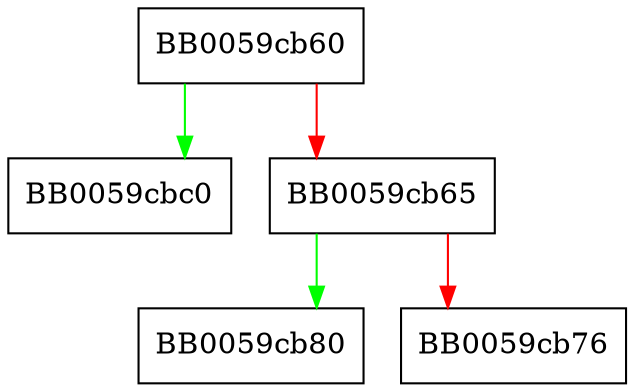 digraph OSSL_DECODER_free {
  node [shape="box"];
  graph [splines=ortho];
  BB0059cb60 -> BB0059cbc0 [color="green"];
  BB0059cb60 -> BB0059cb65 [color="red"];
  BB0059cb65 -> BB0059cb80 [color="green"];
  BB0059cb65 -> BB0059cb76 [color="red"];
}